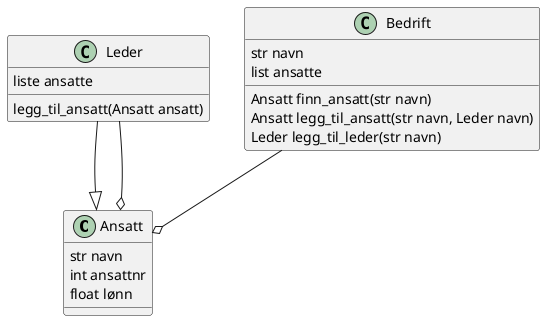 @startuml nisser

class Ansatt{
    str navn
    int ansattnr
    float lønn
}

class Leder{
    liste ansatte
    legg_til_ansatt(Ansatt ansatt)
}

class Bedrift{
    str navn
    list ansatte
    Ansatt finn_ansatt(str navn)
    Ansatt legg_til_ansatt(str navn, Leder navn)
    Leder legg_til_leder(str navn)
}


Leder --|> Ansatt
Leder --o Ansatt
Bedrift --o Ansatt

@enduml